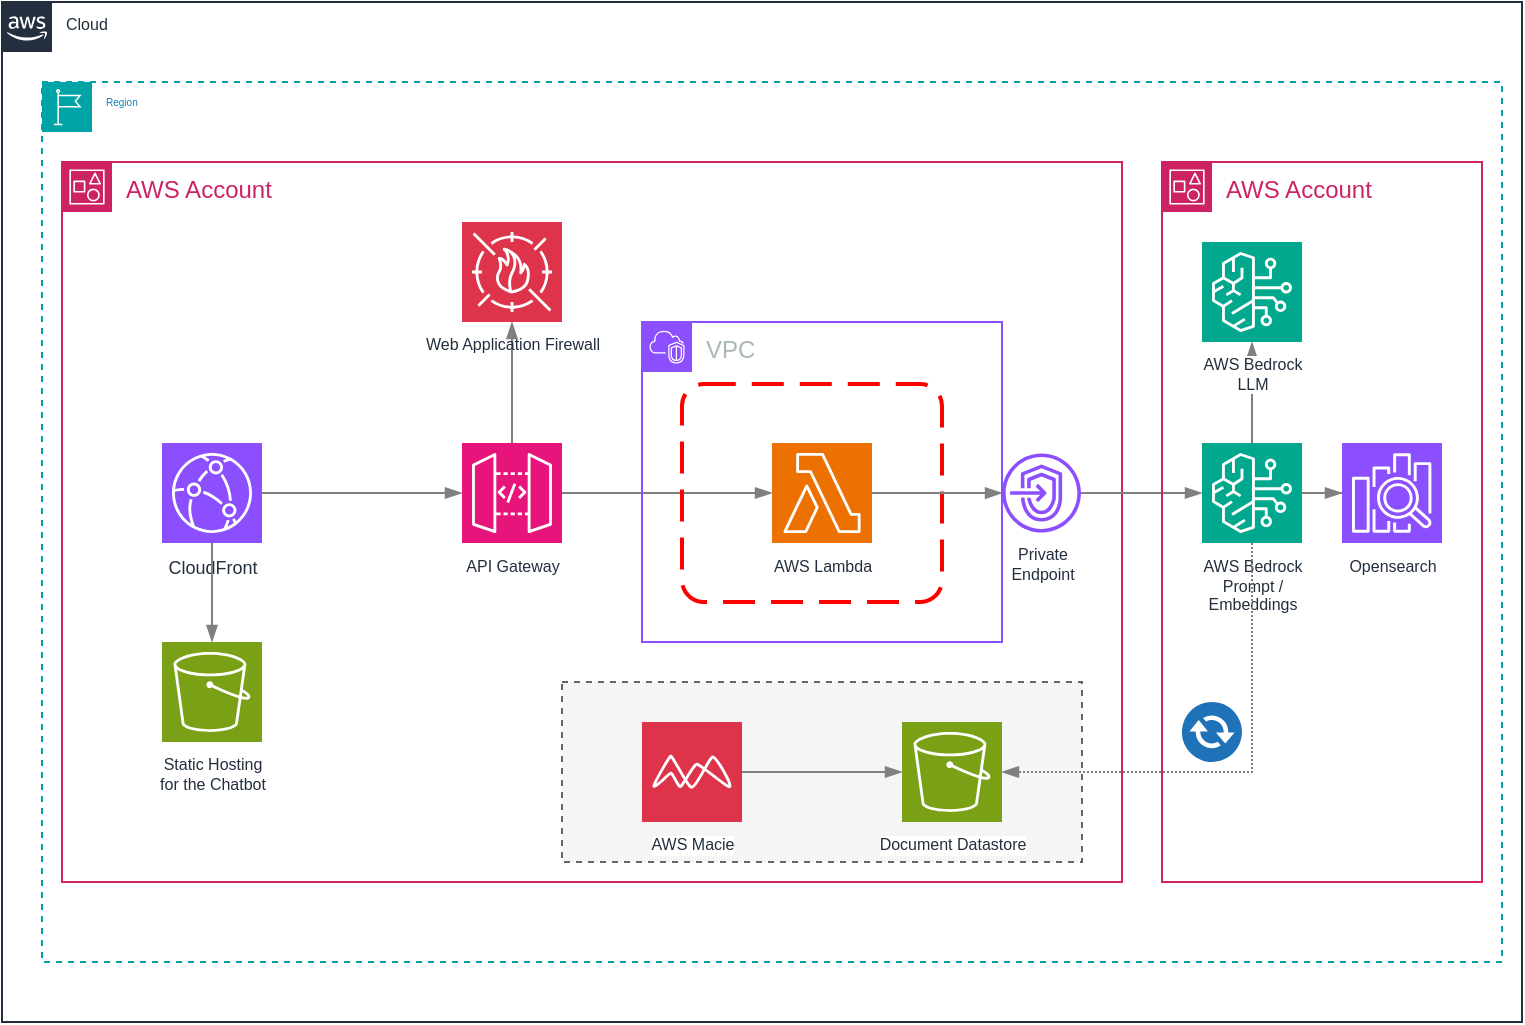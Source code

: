 <mxfile version="24.2.0" type="github">
  <diagram name="Page-1" id="9R9QBcaIG3jDJkiYUd2G">
    <mxGraphModel dx="665" dy="392" grid="1" gridSize="10" guides="1" tooltips="1" connect="1" arrows="1" fold="1" page="1" pageScale="1" pageWidth="850" pageHeight="1100" math="0" shadow="0">
      <root>
        <mxCell id="0" />
        <mxCell id="1" parent="0" />
        <mxCell id="Pk0htFhTyhocqy62iQJ8-1" value="Cloud" style="points=[[0,0],[0.25,0],[0.5,0],[0.75,0],[1,0],[1,0.25],[1,0.5],[1,0.75],[1,1],[0.75,1],[0.5,1],[0.25,1],[0,1],[0,0.75],[0,0.5],[0,0.25]];outlineConnect=0;gradientColor=none;html=1;whiteSpace=wrap;fontSize=8;fontStyle=0;container=1;pointerEvents=0;collapsible=0;recursiveResize=0;shape=mxgraph.aws4.group;grIcon=mxgraph.aws4.group_aws_cloud_alt;strokeColor=#232F3E;fillColor=none;verticalAlign=top;align=left;spacingLeft=30;fontColor=#232F3E;dashed=0;" vertex="1" parent="1">
          <mxGeometry x="40" y="160" width="760" height="510" as="geometry" />
        </mxCell>
        <mxCell id="Pk0htFhTyhocqy62iQJ8-2" value="AWS Account" style="points=[[0,0],[0.25,0],[0.5,0],[0.75,0],[1,0],[1,0.25],[1,0.5],[1,0.75],[1,1],[0.75,1],[0.5,1],[0.25,1],[0,1],[0,0.75],[0,0.5],[0,0.25]];outlineConnect=0;gradientColor=none;html=1;whiteSpace=wrap;fontSize=12;fontStyle=0;container=1;pointerEvents=0;collapsible=0;recursiveResize=0;shape=mxgraph.aws4.group;grIcon=mxgraph.aws4.group_account;strokeColor=#CD2264;fillColor=none;verticalAlign=top;align=left;spacingLeft=30;fontColor=#CD2264;dashed=0;" vertex="1" parent="Pk0htFhTyhocqy62iQJ8-1">
          <mxGeometry x="30" y="80" width="530" height="360" as="geometry" />
        </mxCell>
        <mxCell id="Pk0htFhTyhocqy62iQJ8-3" value="Region" style="points=[[0,0],[0.25,0],[0.5,0],[0.75,0],[1,0],[1,0.25],[1,0.5],[1,0.75],[1,1],[0.75,1],[0.5,1],[0.25,1],[0,1],[0,0.75],[0,0.5],[0,0.25]];outlineConnect=0;gradientColor=none;html=1;whiteSpace=wrap;fontSize=5;fontStyle=0;container=1;pointerEvents=0;collapsible=0;recursiveResize=0;shape=mxgraph.aws4.group;grIcon=mxgraph.aws4.group_region;strokeColor=#00A4A6;fillColor=none;verticalAlign=top;align=left;spacingLeft=30;fontColor=#147EBA;dashed=1;" vertex="1" parent="Pk0htFhTyhocqy62iQJ8-1">
          <mxGeometry x="20" y="40" width="730" height="440" as="geometry" />
        </mxCell>
        <mxCell id="Pk0htFhTyhocqy62iQJ8-25" value="" style="rounded=1;whiteSpace=wrap;html=1;fontFamily=Helvetica;fontSize=11;fontColor=#333333;labelBackgroundColor=default;fillColor=#f5f5f5;strokeColor=#666666;dashed=1;arcSize=0;" vertex="1" parent="Pk0htFhTyhocqy62iQJ8-3">
          <mxGeometry x="260" y="300" width="260" height="90" as="geometry" />
        </mxCell>
        <mxCell id="Pk0htFhTyhocqy62iQJ8-6" style="edgeStyle=orthogonalEdgeStyle;rounded=0;orthogonalLoop=1;jettySize=auto;html=1;endArrow=blockThin;endFill=1;strokeColor=#808080;" edge="1" parent="Pk0htFhTyhocqy62iQJ8-3" source="Pk0htFhTyhocqy62iQJ8-4" target="Pk0htFhTyhocqy62iQJ8-5">
          <mxGeometry relative="1" as="geometry" />
        </mxCell>
        <mxCell id="Pk0htFhTyhocqy62iQJ8-4" value="CloudFront" style="sketch=0;points=[[0,0,0],[0.25,0,0],[0.5,0,0],[0.75,0,0],[1,0,0],[0,1,0],[0.25,1,0],[0.5,1,0],[0.75,1,0],[1,1,0],[0,0.25,0],[0,0.5,0],[0,0.75,0],[1,0.25,0],[1,0.5,0],[1,0.75,0]];outlineConnect=0;fontColor=#232F3E;fillColor=#8C4FFF;strokeColor=#ffffff;dashed=0;verticalLabelPosition=bottom;verticalAlign=top;align=center;html=1;fontSize=9;fontStyle=0;aspect=fixed;shape=mxgraph.aws4.resourceIcon;resIcon=mxgraph.aws4.cloudfront;" vertex="1" parent="Pk0htFhTyhocqy62iQJ8-3">
          <mxGeometry x="60" y="180.5" width="50" height="50" as="geometry" />
        </mxCell>
        <mxCell id="Pk0htFhTyhocqy62iQJ8-8" style="edgeStyle=orthogonalEdgeStyle;rounded=0;orthogonalLoop=1;jettySize=auto;html=1;strokeColor=#808080;align=center;verticalAlign=middle;fontFamily=Helvetica;fontSize=11;fontColor=default;labelBackgroundColor=default;endArrow=blockThin;endFill=1;" edge="1" parent="Pk0htFhTyhocqy62iQJ8-3" source="Pk0htFhTyhocqy62iQJ8-5" target="Pk0htFhTyhocqy62iQJ8-7">
          <mxGeometry relative="1" as="geometry" />
        </mxCell>
        <mxCell id="Pk0htFhTyhocqy62iQJ8-12" style="edgeStyle=orthogonalEdgeStyle;rounded=0;orthogonalLoop=1;jettySize=auto;html=1;strokeColor=#808080;align=center;verticalAlign=middle;fontFamily=Helvetica;fontSize=11;fontColor=default;labelBackgroundColor=default;endArrow=blockThin;endFill=1;" edge="1" parent="Pk0htFhTyhocqy62iQJ8-3" source="Pk0htFhTyhocqy62iQJ8-5" target="Pk0htFhTyhocqy62iQJ8-10">
          <mxGeometry relative="1" as="geometry" />
        </mxCell>
        <mxCell id="Pk0htFhTyhocqy62iQJ8-5" value="API Gateway" style="sketch=0;points=[[0,0,0],[0.25,0,0],[0.5,0,0],[0.75,0,0],[1,0,0],[0,1,0],[0.25,1,0],[0.5,1,0],[0.75,1,0],[1,1,0],[0,0.25,0],[0,0.5,0],[0,0.75,0],[1,0.25,0],[1,0.5,0],[1,0.75,0]];outlineConnect=0;fontColor=#232F3E;fillColor=#E7157B;strokeColor=#ffffff;dashed=0;verticalLabelPosition=bottom;verticalAlign=top;align=center;html=1;fontSize=8;fontStyle=0;aspect=fixed;shape=mxgraph.aws4.resourceIcon;resIcon=mxgraph.aws4.api_gateway;" vertex="1" parent="Pk0htFhTyhocqy62iQJ8-3">
          <mxGeometry x="210" y="180.5" width="50" height="50" as="geometry" />
        </mxCell>
        <mxCell id="Pk0htFhTyhocqy62iQJ8-7" value="Web Application Firewall" style="sketch=0;points=[[0,0,0],[0.25,0,0],[0.5,0,0],[0.75,0,0],[1,0,0],[0,1,0],[0.25,1,0],[0.5,1,0],[0.75,1,0],[1,1,0],[0,0.25,0],[0,0.5,0],[0,0.75,0],[1,0.25,0],[1,0.5,0],[1,0.75,0]];outlineConnect=0;fontColor=#232F3E;fillColor=#DD344C;strokeColor=#ffffff;dashed=0;verticalLabelPosition=bottom;verticalAlign=top;align=center;html=1;fontSize=8;fontStyle=0;aspect=fixed;shape=mxgraph.aws4.resourceIcon;resIcon=mxgraph.aws4.waf;" vertex="1" parent="Pk0htFhTyhocqy62iQJ8-3">
          <mxGeometry x="210" y="70" width="50" height="50" as="geometry" />
        </mxCell>
        <mxCell id="Pk0htFhTyhocqy62iQJ8-9" value="VPC" style="points=[[0,0],[0.25,0],[0.5,0],[0.75,0],[1,0],[1,0.25],[1,0.5],[1,0.75],[1,1],[0.75,1],[0.5,1],[0.25,1],[0,1],[0,0.75],[0,0.5],[0,0.25]];outlineConnect=0;gradientColor=none;html=1;whiteSpace=wrap;fontSize=12;fontStyle=0;container=1;pointerEvents=0;collapsible=0;recursiveResize=0;shape=mxgraph.aws4.group;grIcon=mxgraph.aws4.group_vpc2;strokeColor=#8C4FFF;fillColor=none;verticalAlign=top;align=left;spacingLeft=30;fontColor=#AAB7B8;dashed=0;fontFamily=Helvetica;labelBackgroundColor=default;" vertex="1" parent="Pk0htFhTyhocqy62iQJ8-3">
          <mxGeometry x="300" y="120" width="180" height="160" as="geometry" />
        </mxCell>
        <mxCell id="Pk0htFhTyhocqy62iQJ8-11" value="" style="rounded=1;arcSize=10;dashed=1;strokeColor=#ff0000;fillColor=none;gradientColor=none;dashPattern=8 4;strokeWidth=2;fontFamily=Helvetica;fontSize=11;fontColor=default;labelBackgroundColor=default;" vertex="1" parent="Pk0htFhTyhocqy62iQJ8-9">
          <mxGeometry x="20" y="31" width="130" height="109" as="geometry" />
        </mxCell>
        <mxCell id="Pk0htFhTyhocqy62iQJ8-10" value="AWS Lambda" style="sketch=0;points=[[0,0,0],[0.25,0,0],[0.5,0,0],[0.75,0,0],[1,0,0],[0,1,0],[0.25,1,0],[0.5,1,0],[0.75,1,0],[1,1,0],[0,0.25,0],[0,0.5,0],[0,0.75,0],[1,0.25,0],[1,0.5,0],[1,0.75,0]];outlineConnect=0;fontColor=#232F3E;fillColor=#ED7100;strokeColor=#ffffff;dashed=0;verticalLabelPosition=bottom;verticalAlign=top;align=center;html=1;fontSize=8;fontStyle=0;aspect=fixed;shape=mxgraph.aws4.resourceIcon;resIcon=mxgraph.aws4.lambda;fontFamily=Helvetica;labelBackgroundColor=default;" vertex="1" parent="Pk0htFhTyhocqy62iQJ8-9">
          <mxGeometry x="65" y="60.5" width="50" height="50" as="geometry" />
        </mxCell>
        <mxCell id="Pk0htFhTyhocqy62iQJ8-24" style="edgeStyle=orthogonalEdgeStyle;rounded=0;orthogonalLoop=1;jettySize=auto;html=1;strokeColor=#808080;align=center;verticalAlign=middle;fontFamily=Helvetica;fontSize=11;fontColor=default;labelBackgroundColor=default;endArrow=blockThin;endFill=1;" edge="1" parent="Pk0htFhTyhocqy62iQJ8-3" source="Pk0htFhTyhocqy62iQJ8-13" target="Pk0htFhTyhocqy62iQJ8-23">
          <mxGeometry relative="1" as="geometry" />
        </mxCell>
        <mxCell id="Pk0htFhTyhocqy62iQJ8-13" value="Private&lt;br style=&quot;font-size: 8px;&quot;&gt;Endpoint" style="sketch=0;outlineConnect=0;fontColor=#232F3E;gradientColor=none;fillColor=#8C4FFF;strokeColor=none;dashed=0;verticalLabelPosition=bottom;verticalAlign=top;align=center;html=1;fontSize=8;fontStyle=0;aspect=fixed;pointerEvents=1;shape=mxgraph.aws4.endpoints;fontFamily=Helvetica;labelBackgroundColor=default;" vertex="1" parent="Pk0htFhTyhocqy62iQJ8-3">
          <mxGeometry x="480" y="185.75" width="39.5" height="39.5" as="geometry" />
        </mxCell>
        <mxCell id="Pk0htFhTyhocqy62iQJ8-14" style="edgeStyle=orthogonalEdgeStyle;rounded=0;orthogonalLoop=1;jettySize=auto;html=1;strokeColor=#808080;align=center;verticalAlign=middle;fontFamily=Helvetica;fontSize=11;fontColor=default;labelBackgroundColor=default;endArrow=blockThin;endFill=1;" edge="1" parent="Pk0htFhTyhocqy62iQJ8-3" source="Pk0htFhTyhocqy62iQJ8-10" target="Pk0htFhTyhocqy62iQJ8-13">
          <mxGeometry relative="1" as="geometry" />
        </mxCell>
        <mxCell id="Pk0htFhTyhocqy62iQJ8-15" value="AWS Account" style="points=[[0,0],[0.25,0],[0.5,0],[0.75,0],[1,0],[1,0.25],[1,0.5],[1,0.75],[1,1],[0.75,1],[0.5,1],[0.25,1],[0,1],[0,0.75],[0,0.5],[0,0.25]];outlineConnect=0;gradientColor=none;html=1;whiteSpace=wrap;fontSize=12;fontStyle=0;container=1;pointerEvents=0;collapsible=0;recursiveResize=0;shape=mxgraph.aws4.group;grIcon=mxgraph.aws4.group_account;strokeColor=#CD2264;fillColor=none;verticalAlign=top;align=left;spacingLeft=30;fontColor=#CD2264;dashed=0;fontFamily=Helvetica;labelBackgroundColor=default;" vertex="1" parent="Pk0htFhTyhocqy62iQJ8-3">
          <mxGeometry x="560" y="40" width="160" height="360" as="geometry" />
        </mxCell>
        <mxCell id="Pk0htFhTyhocqy62iQJ8-36" style="edgeStyle=orthogonalEdgeStyle;rounded=0;orthogonalLoop=1;jettySize=auto;html=1;strokeColor=#808080;align=center;verticalAlign=middle;fontFamily=Helvetica;fontSize=11;fontColor=default;labelBackgroundColor=default;endArrow=blockThin;endFill=1;" edge="1" parent="Pk0htFhTyhocqy62iQJ8-15" source="Pk0htFhTyhocqy62iQJ8-23" target="Pk0htFhTyhocqy62iQJ8-35">
          <mxGeometry relative="1" as="geometry" />
        </mxCell>
        <mxCell id="Pk0htFhTyhocqy62iQJ8-23" value="AWS Bedrock&lt;br&gt;Prompt /&lt;br&gt;Embeddings" style="sketch=0;points=[[0,0,0],[0.25,0,0],[0.5,0,0],[0.75,0,0],[1,0,0],[0,1,0],[0.25,1,0],[0.5,1,0],[0.75,1,0],[1,1,0],[0,0.25,0],[0,0.5,0],[0,0.75,0],[1,0.25,0],[1,0.5,0],[1,0.75,0]];outlineConnect=0;fontColor=#232F3E;fillColor=#01A88D;strokeColor=#ffffff;dashed=0;verticalLabelPosition=bottom;verticalAlign=top;align=center;html=1;fontSize=8;fontStyle=0;aspect=fixed;shape=mxgraph.aws4.resourceIcon;resIcon=mxgraph.aws4.bedrock;fontFamily=Helvetica;labelBackgroundColor=default;" vertex="1" parent="Pk0htFhTyhocqy62iQJ8-15">
          <mxGeometry x="20" y="140.5" width="50" height="50" as="geometry" />
        </mxCell>
        <mxCell id="Pk0htFhTyhocqy62iQJ8-30" value="" style="sketch=0;pointerEvents=1;shadow=0;dashed=0;html=1;strokeColor=none;fillColor=#505050;labelPosition=center;verticalLabelPosition=bottom;verticalAlign=top;outlineConnect=0;align=center;shape=mxgraph.office.communications.exchange_active_sync;fillColor=#2072B8;fontFamily=Helvetica;fontSize=11;fontColor=default;labelBackgroundColor=default;" vertex="1" parent="Pk0htFhTyhocqy62iQJ8-15">
          <mxGeometry x="10" y="270" width="30" height="30" as="geometry" />
        </mxCell>
        <mxCell id="Pk0htFhTyhocqy62iQJ8-33" value="Opensearch" style="sketch=0;points=[[0,0,0],[0.25,0,0],[0.5,0,0],[0.75,0,0],[1,0,0],[0,1,0],[0.25,1,0],[0.5,1,0],[0.75,1,0],[1,1,0],[0,0.25,0],[0,0.5,0],[0,0.75,0],[1,0.25,0],[1,0.5,0],[1,0.75,0]];outlineConnect=0;fontColor=#232F3E;fillColor=#8C4FFF;strokeColor=#ffffff;dashed=0;verticalLabelPosition=bottom;verticalAlign=top;align=center;html=1;fontSize=8;fontStyle=0;aspect=fixed;shape=mxgraph.aws4.resourceIcon;resIcon=mxgraph.aws4.elasticsearch_service;fontFamily=Helvetica;labelBackgroundColor=default;" vertex="1" parent="Pk0htFhTyhocqy62iQJ8-15">
          <mxGeometry x="90" y="140.5" width="50" height="50" as="geometry" />
        </mxCell>
        <mxCell id="Pk0htFhTyhocqy62iQJ8-34" style="edgeStyle=orthogonalEdgeStyle;rounded=0;orthogonalLoop=1;jettySize=auto;html=1;entryX=0;entryY=0.5;entryDx=0;entryDy=0;entryPerimeter=0;strokeColor=#808080;align=center;verticalAlign=middle;fontFamily=Helvetica;fontSize=11;fontColor=default;labelBackgroundColor=default;endArrow=blockThin;endFill=1;" edge="1" parent="Pk0htFhTyhocqy62iQJ8-15" source="Pk0htFhTyhocqy62iQJ8-23" target="Pk0htFhTyhocqy62iQJ8-33">
          <mxGeometry relative="1" as="geometry" />
        </mxCell>
        <mxCell id="Pk0htFhTyhocqy62iQJ8-35" value="AWS Bedrock&lt;br&gt;LLM" style="sketch=0;points=[[0,0,0],[0.25,0,0],[0.5,0,0],[0.75,0,0],[1,0,0],[0,1,0],[0.25,1,0],[0.5,1,0],[0.75,1,0],[1,1,0],[0,0.25,0],[0,0.5,0],[0,0.75,0],[1,0.25,0],[1,0.5,0],[1,0.75,0]];outlineConnect=0;fontColor=#232F3E;fillColor=#01A88D;strokeColor=#ffffff;dashed=0;verticalLabelPosition=bottom;verticalAlign=top;align=center;html=1;fontSize=8;fontStyle=0;aspect=fixed;shape=mxgraph.aws4.resourceIcon;resIcon=mxgraph.aws4.bedrock;fontFamily=Helvetica;labelBackgroundColor=default;" vertex="1" parent="Pk0htFhTyhocqy62iQJ8-15">
          <mxGeometry x="20" y="40" width="50" height="50" as="geometry" />
        </mxCell>
        <mxCell id="Pk0htFhTyhocqy62iQJ8-16" value="Static Hosting&lt;div style=&quot;font-size: 8px;&quot;&gt;for the Chatbot&lt;/div&gt;" style="sketch=0;points=[[0,0,0],[0.25,0,0],[0.5,0,0],[0.75,0,0],[1,0,0],[0,1,0],[0.25,1,0],[0.5,1,0],[0.75,1,0],[1,1,0],[0,0.25,0],[0,0.5,0],[0,0.75,0],[1,0.25,0],[1,0.5,0],[1,0.75,0]];outlineConnect=0;fontColor=#232F3E;fillColor=#7AA116;strokeColor=#ffffff;dashed=0;verticalLabelPosition=bottom;verticalAlign=top;align=center;html=1;fontSize=8;fontStyle=0;aspect=fixed;shape=mxgraph.aws4.resourceIcon;resIcon=mxgraph.aws4.s3;fontFamily=Helvetica;labelBackgroundColor=default;" vertex="1" parent="Pk0htFhTyhocqy62iQJ8-3">
          <mxGeometry x="60" y="280" width="50" height="50" as="geometry" />
        </mxCell>
        <mxCell id="Pk0htFhTyhocqy62iQJ8-17" style="edgeStyle=orthogonalEdgeStyle;rounded=0;orthogonalLoop=1;jettySize=auto;html=1;entryX=0.5;entryY=0;entryDx=0;entryDy=0;entryPerimeter=0;strokeColor=#808080;align=center;verticalAlign=middle;fontFamily=Helvetica;fontSize=11;fontColor=default;labelBackgroundColor=default;endArrow=blockThin;endFill=1;" edge="1" parent="Pk0htFhTyhocqy62iQJ8-3" source="Pk0htFhTyhocqy62iQJ8-4" target="Pk0htFhTyhocqy62iQJ8-16">
          <mxGeometry relative="1" as="geometry" />
        </mxCell>
        <mxCell id="Pk0htFhTyhocqy62iQJ8-18" value="Document Datastore" style="sketch=0;points=[[0,0,0],[0.25,0,0],[0.5,0,0],[0.75,0,0],[1,0,0],[0,1,0],[0.25,1,0],[0.5,1,0],[0.75,1,0],[1,1,0],[0,0.25,0],[0,0.5,0],[0,0.75,0],[1,0.25,0],[1,0.5,0],[1,0.75,0]];outlineConnect=0;fontColor=#232F3E;fillColor=#7AA116;strokeColor=#ffffff;dashed=0;verticalLabelPosition=bottom;verticalAlign=top;align=center;html=1;fontSize=8;fontStyle=0;aspect=fixed;shape=mxgraph.aws4.resourceIcon;resIcon=mxgraph.aws4.s3;fontFamily=Helvetica;labelBackgroundColor=default;" vertex="1" parent="Pk0htFhTyhocqy62iQJ8-3">
          <mxGeometry x="430" y="320" width="50" height="50" as="geometry" />
        </mxCell>
        <mxCell id="Pk0htFhTyhocqy62iQJ8-26" style="edgeStyle=orthogonalEdgeStyle;rounded=0;orthogonalLoop=1;jettySize=auto;html=1;strokeColor=#808080;align=center;verticalAlign=middle;fontFamily=Helvetica;fontSize=11;fontColor=default;labelBackgroundColor=default;endArrow=blockThin;endFill=1;" edge="1" parent="Pk0htFhTyhocqy62iQJ8-3" source="Pk0htFhTyhocqy62iQJ8-21" target="Pk0htFhTyhocqy62iQJ8-18">
          <mxGeometry relative="1" as="geometry" />
        </mxCell>
        <mxCell id="Pk0htFhTyhocqy62iQJ8-21" value="AWS Macie" style="sketch=0;points=[[0,0,0],[0.25,0,0],[0.5,0,0],[0.75,0,0],[1,0,0],[0,1,0],[0.25,1,0],[0.5,1,0],[0.75,1,0],[1,1,0],[0,0.25,0],[0,0.5,0],[0,0.75,0],[1,0.25,0],[1,0.5,0],[1,0.75,0]];outlineConnect=0;fontColor=#232F3E;fillColor=#DD344C;strokeColor=#ffffff;dashed=0;verticalLabelPosition=bottom;verticalAlign=top;align=center;html=1;fontSize=8;fontStyle=0;aspect=fixed;shape=mxgraph.aws4.resourceIcon;resIcon=mxgraph.aws4.macie;fontFamily=Helvetica;labelBackgroundColor=default;" vertex="1" parent="Pk0htFhTyhocqy62iQJ8-3">
          <mxGeometry x="300" y="320" width="50" height="50" as="geometry" />
        </mxCell>
        <mxCell id="Pk0htFhTyhocqy62iQJ8-27" style="edgeStyle=orthogonalEdgeStyle;rounded=0;orthogonalLoop=1;jettySize=auto;html=1;strokeColor=#808080;align=center;verticalAlign=middle;fontFamily=Helvetica;fontSize=11;fontColor=default;labelBackgroundColor=default;endArrow=blockThin;endFill=1;dashed=1;dashPattern=1 1;" edge="1" parent="Pk0htFhTyhocqy62iQJ8-3" source="Pk0htFhTyhocqy62iQJ8-23" target="Pk0htFhTyhocqy62iQJ8-18">
          <mxGeometry relative="1" as="geometry">
            <Array as="points">
              <mxPoint x="605" y="345" />
            </Array>
          </mxGeometry>
        </mxCell>
      </root>
    </mxGraphModel>
  </diagram>
</mxfile>
